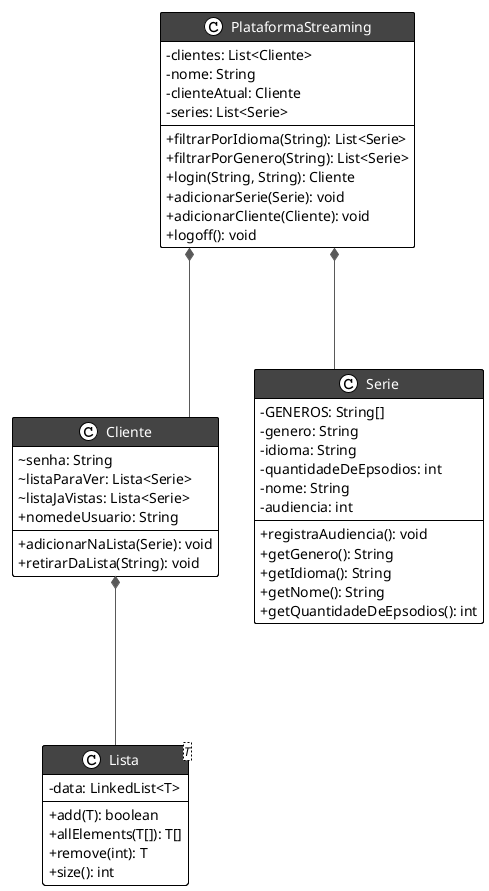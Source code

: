 @startuml

!theme plain
top to bottom direction
skinparam linetype ortho
skinparam classAttributeIconSize 0
skinparam classFontColor automatic
skinparam classHeaderBackgroundColor #444

class Cliente {
  ~ senha: String
  ~ listaParaVer: Lista<Serie>
  ~ listaJaVistas: Lista<Serie>
  + nomedeUsuario: String
  + adicionarNaLista(Serie): void
  + retirarDaLista(String): void
}

class Lista<T> {
  - data: LinkedList<T>
  + add(T): boolean
  + allElements(T[]): T[]
  + remove(int): T
  + size(): int
}

class PlataformaStreaming {
  - clientes: List<Cliente>
  - nome: String
  - clienteAtual: Cliente
  - series: List<Serie>
  + filtrarPorIdioma(String): List<Serie>
  + filtrarPorGenero(String): List<Serie>
  + login(String, String): Cliente
  + adicionarSerie(Serie): void
  + adicionarCliente(Cliente): void
  + logoff(): void
}

class Serie {
  - GENEROS: String[]
  - genero: String
  - idioma: String
  - quantidadeDeEpsodios: int
  - nome: String
  - audiencia: int
  + registraAudiencia(): void
  + getGenero(): String
  + getIdioma(): String
  + getNome(): String
  + getQuantidadeDeEpsodios(): int
}

Cliente             *--[#595959,plain]- Lista
PlataformaStreaming *--[#595959,plain]- Cliente
PlataformaStreaming *--[#595959,plain]- Serie
@enduml
